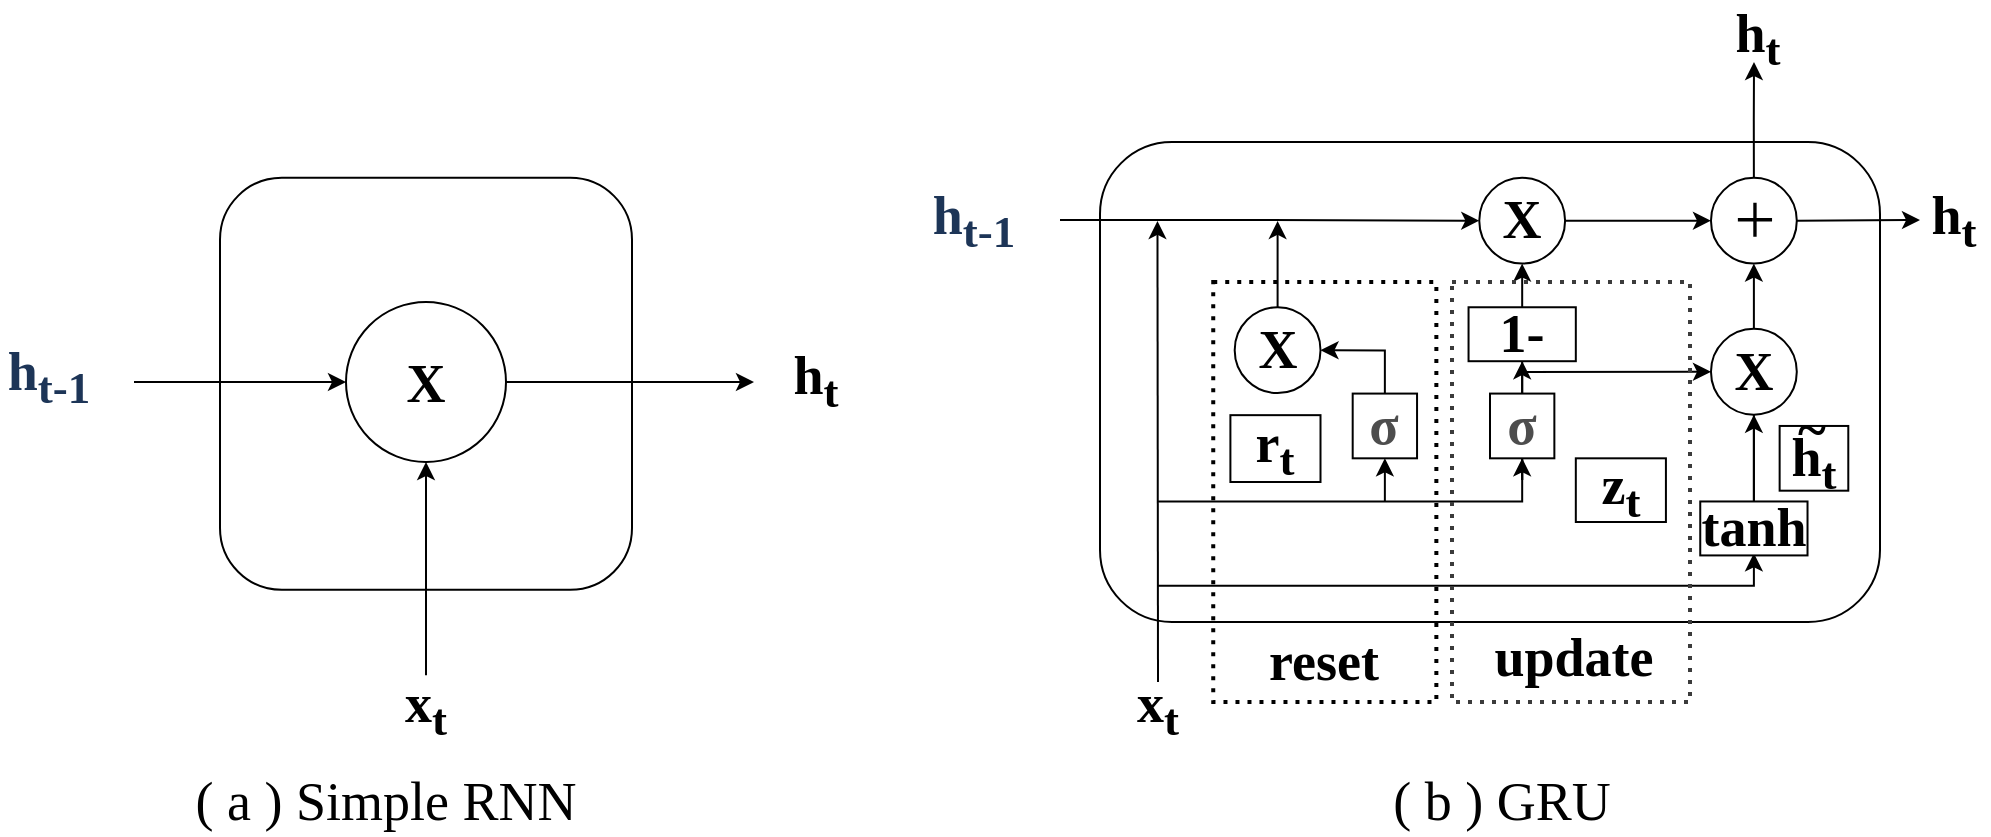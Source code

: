 <mxfile version="26.0.6">
  <diagram name="第 1 页" id="Mc3A6OIkTbM8-yTq928s">
    <mxGraphModel dx="1653" dy="460" grid="1" gridSize="10" guides="1" tooltips="1" connect="1" arrows="1" fold="1" page="1" pageScale="1" pageWidth="827" pageHeight="1169" math="0" shadow="0">
      <root>
        <mxCell id="0" />
        <mxCell id="1" parent="0" />
        <mxCell id="B1aplNyXEhyWs-i1ZzGQ-66" value="" style="rounded=1;whiteSpace=wrap;html=1;labelBackgroundColor=none;fontStyle=1;fontFamily=Times New Roman;fontSize=27;" parent="1" vertex="1">
          <mxGeometry x="230" y="240" width="390" height="240" as="geometry" />
        </mxCell>
        <mxCell id="B1aplNyXEhyWs-i1ZzGQ-30" value="" style="endArrow=classic;html=1;rounded=0;labelBackgroundColor=none;fontColor=default;fontStyle=1;fontFamily=Times New Roman;entryX=0;entryY=0.5;entryDx=0;entryDy=0;fontSize=27;" parent="1" source="B1aplNyXEhyWs-i1ZzGQ-33" target="B1aplNyXEhyWs-i1ZzGQ-84" edge="1">
          <mxGeometry width="50" height="50" relative="1" as="geometry">
            <mxPoint x="226.545" y="279.474" as="sourcePoint" />
            <mxPoint x="677.091" y="279.474" as="targetPoint" />
            <Array as="points">
              <mxPoint x="640" y="279" />
            </Array>
          </mxGeometry>
        </mxCell>
        <mxCell id="B1aplNyXEhyWs-i1ZzGQ-32" value="" style="endArrow=classic;html=1;rounded=0;labelBackgroundColor=none;fontColor=default;fontStyle=1;fontFamily=Times New Roman;fontSize=27;" parent="1" target="B1aplNyXEhyWs-i1ZzGQ-31" edge="1">
          <mxGeometry width="50" height="50" relative="1" as="geometry">
            <mxPoint x="210" y="279" as="sourcePoint" />
            <mxPoint x="655.636" y="279.474" as="targetPoint" />
            <Array as="points">
              <mxPoint x="310" y="279" />
            </Array>
          </mxGeometry>
        </mxCell>
        <mxCell id="B1aplNyXEhyWs-i1ZzGQ-31" value="" style="ellipse;whiteSpace=wrap;html=1;aspect=fixed;labelBackgroundColor=none;fontStyle=1;fontFamily=Times New Roman;fontSize=27;" parent="1" vertex="1">
          <mxGeometry x="419.636" y="257.895" width="42.909" height="42.909" as="geometry" />
        </mxCell>
        <mxCell id="B1aplNyXEhyWs-i1ZzGQ-34" value="" style="endArrow=classic;html=1;rounded=0;labelBackgroundColor=none;fontColor=default;fontStyle=1;fontFamily=Times New Roman;fontSize=27;" parent="1" source="B1aplNyXEhyWs-i1ZzGQ-31" target="B1aplNyXEhyWs-i1ZzGQ-33" edge="1">
          <mxGeometry width="50" height="50" relative="1" as="geometry">
            <mxPoint x="462.545" y="279.474" as="sourcePoint" />
            <mxPoint x="655.636" y="279.474" as="targetPoint" />
          </mxGeometry>
        </mxCell>
        <mxCell id="B1aplNyXEhyWs-i1ZzGQ-58" style="edgeStyle=orthogonalEdgeStyle;rounded=0;orthogonalLoop=1;jettySize=auto;html=1;exitX=0.5;exitY=0;exitDx=0;exitDy=0;labelBackgroundColor=none;fontColor=default;fontStyle=1;fontFamily=Times New Roman;fontSize=27;" parent="1" source="B1aplNyXEhyWs-i1ZzGQ-33" edge="1">
          <mxGeometry relative="1" as="geometry">
            <mxPoint x="557" y="200" as="targetPoint" />
          </mxGeometry>
        </mxCell>
        <mxCell id="B1aplNyXEhyWs-i1ZzGQ-33" value="" style="ellipse;whiteSpace=wrap;html=1;aspect=fixed;labelBackgroundColor=none;fontStyle=1;fontFamily=Times New Roman;fontSize=27;" parent="1" vertex="1">
          <mxGeometry x="535.491" y="257.895" width="42.909" height="42.909" as="geometry" />
        </mxCell>
        <mxCell id="B1aplNyXEhyWs-i1ZzGQ-35" value="" style="endArrow=classic;html=1;rounded=0;labelBackgroundColor=none;fontColor=default;fontStyle=1;fontFamily=Times New Roman;fontSize=27;" parent="1" edge="1">
          <mxGeometry width="50" height="50" relative="1" as="geometry">
            <mxPoint x="259" y="510" as="sourcePoint" />
            <mxPoint x="258.727" y="279.474" as="targetPoint" />
          </mxGeometry>
        </mxCell>
        <mxCell id="B1aplNyXEhyWs-i1ZzGQ-36" value="" style="endArrow=classic;html=1;rounded=0;entryX=0.5;entryY=1;entryDx=0;entryDy=0;labelBackgroundColor=none;fontColor=default;fontStyle=1;fontFamily=Times New Roman;fontSize=27;" parent="1" source="B1aplNyXEhyWs-i1ZzGQ-44" target="B1aplNyXEhyWs-i1ZzGQ-33" edge="1">
          <mxGeometry width="50" height="50" relative="1" as="geometry">
            <mxPoint x="245.855" y="441.316" as="sourcePoint" />
            <mxPoint x="567.673" y="441.316" as="targetPoint" />
            <Array as="points">
              <mxPoint x="556.945" y="441.316" />
            </Array>
          </mxGeometry>
        </mxCell>
        <mxCell id="B1aplNyXEhyWs-i1ZzGQ-37" value="" style="endArrow=classic;html=1;rounded=0;entryX=0.5;entryY=1;entryDx=0;entryDy=0;labelBackgroundColor=none;fontColor=default;fontStyle=1;fontFamily=Times New Roman;fontSize=27;" parent="1" source="B1aplNyXEhyWs-i1ZzGQ-46" target="B1aplNyXEhyWs-i1ZzGQ-31" edge="1">
          <mxGeometry width="50" height="50" relative="1" as="geometry">
            <mxPoint x="258.727" y="408.947" as="sourcePoint" />
            <mxPoint x="387.455" y="365.789" as="targetPoint" />
            <Array as="points">
              <mxPoint x="441.091" y="408.947" />
            </Array>
          </mxGeometry>
        </mxCell>
        <mxCell id="B1aplNyXEhyWs-i1ZzGQ-39" style="edgeStyle=orthogonalEdgeStyle;rounded=0;orthogonalLoop=1;jettySize=auto;html=1;exitX=0.5;exitY=0;exitDx=0;exitDy=0;labelBackgroundColor=none;fontColor=default;fontStyle=1;fontFamily=Times New Roman;fontSize=27;" parent="1" source="B1aplNyXEhyWs-i1ZzGQ-38" edge="1">
          <mxGeometry relative="1" as="geometry">
            <mxPoint x="318.8" y="279.474" as="targetPoint" />
          </mxGeometry>
        </mxCell>
        <mxCell id="B1aplNyXEhyWs-i1ZzGQ-38" value="" style="ellipse;whiteSpace=wrap;html=1;aspect=fixed;labelBackgroundColor=none;fontStyle=1;fontFamily=Times New Roman;fontSize=27;" parent="1" vertex="1">
          <mxGeometry x="297.345" y="322.632" width="42.909" height="42.909" as="geometry" />
        </mxCell>
        <mxCell id="B1aplNyXEhyWs-i1ZzGQ-40" value="" style="endArrow=classic;html=1;rounded=0;entryX=1;entryY=0.5;entryDx=0;entryDy=0;labelBackgroundColor=none;fontColor=default;fontStyle=1;fontFamily=Times New Roman;fontSize=27;" parent="1" source="B1aplNyXEhyWs-i1ZzGQ-53" target="B1aplNyXEhyWs-i1ZzGQ-38" edge="1">
          <mxGeometry width="50" height="50" relative="1" as="geometry">
            <mxPoint x="372.436" y="419.737" as="sourcePoint" />
            <mxPoint x="533.345" y="603.158" as="targetPoint" />
            <Array as="points">
              <mxPoint x="372.436" y="344.211" />
            </Array>
          </mxGeometry>
        </mxCell>
        <mxCell id="B1aplNyXEhyWs-i1ZzGQ-41" value="" style="endArrow=classic;html=1;rounded=0;entryX=0;entryY=0.5;entryDx=0;entryDy=0;labelBackgroundColor=none;fontColor=default;fontStyle=1;fontFamily=Times New Roman;fontSize=27;" parent="1" target="B1aplNyXEhyWs-i1ZzGQ-44" edge="1">
          <mxGeometry width="50" height="50" relative="1" as="geometry">
            <mxPoint x="441.091" y="355" as="sourcePoint" />
            <mxPoint x="526.909" y="355" as="targetPoint" />
          </mxGeometry>
        </mxCell>
        <mxCell id="B1aplNyXEhyWs-i1ZzGQ-45" value="" style="endArrow=classic;html=1;rounded=0;entryX=0.5;entryY=1;entryDx=0;entryDy=0;labelBackgroundColor=none;fontColor=default;fontStyle=1;fontFamily=Times New Roman;fontSize=27;" parent="1" source="B1aplNyXEhyWs-i1ZzGQ-56" target="B1aplNyXEhyWs-i1ZzGQ-44" edge="1">
          <mxGeometry width="50" height="50" relative="1" as="geometry">
            <mxPoint x="245.855" y="441.316" as="sourcePoint" />
            <mxPoint x="556.945" y="301.053" as="targetPoint" />
            <Array as="points">
              <mxPoint x="556.945" y="441.316" />
            </Array>
          </mxGeometry>
        </mxCell>
        <mxCell id="B1aplNyXEhyWs-i1ZzGQ-44" value="" style="ellipse;whiteSpace=wrap;html=1;aspect=fixed;labelBackgroundColor=none;fontStyle=1;fontFamily=Times New Roman;fontSize=27;" parent="1" vertex="1">
          <mxGeometry x="535.491" y="333.421" width="42.909" height="42.909" as="geometry" />
        </mxCell>
        <mxCell id="B1aplNyXEhyWs-i1ZzGQ-48" value="" style="endArrow=classic;html=1;rounded=0;entryX=0.5;entryY=1;entryDx=0;entryDy=0;labelBackgroundColor=none;fontColor=default;fontStyle=1;fontFamily=Times New Roman;fontSize=27;" parent="1" source="B1aplNyXEhyWs-i1ZzGQ-49" target="B1aplNyXEhyWs-i1ZzGQ-46" edge="1">
          <mxGeometry width="50" height="50" relative="1" as="geometry">
            <mxPoint x="258.727" y="408.947" as="sourcePoint" />
            <mxPoint x="441.091" y="301.053" as="targetPoint" />
            <Array as="points">
              <mxPoint x="441.091" y="408.947" />
            </Array>
          </mxGeometry>
        </mxCell>
        <mxCell id="B1aplNyXEhyWs-i1ZzGQ-46" value="&lt;font&gt;1-&lt;/font&gt;" style="rounded=0;whiteSpace=wrap;html=1;labelBackgroundColor=none;fontStyle=1;fontFamily=Times New Roman;fontSize=27;" parent="1" vertex="1">
          <mxGeometry x="414.273" y="322.632" width="53.636" height="26.974" as="geometry" />
        </mxCell>
        <mxCell id="B1aplNyXEhyWs-i1ZzGQ-50" value="" style="endArrow=classic;html=1;rounded=0;entryX=0.5;entryY=1;entryDx=0;entryDy=0;labelBackgroundColor=none;fontColor=default;fontStyle=1;fontFamily=Times New Roman;fontSize=27;" parent="1" target="B1aplNyXEhyWs-i1ZzGQ-49" edge="1">
          <mxGeometry width="50" height="50" relative="1" as="geometry">
            <mxPoint x="258.727" y="419.737" as="sourcePoint" />
            <mxPoint x="441.091" y="349.605" as="targetPoint" />
            <Array as="points">
              <mxPoint x="441.091" y="419.737" />
            </Array>
          </mxGeometry>
        </mxCell>
        <mxCell id="B1aplNyXEhyWs-i1ZzGQ-49" value="&lt;span style=&quot;color: rgb(77, 77, 77); font-variant-ligatures: no-common-ligatures; text-align: start;&quot;&gt;&lt;span&gt;&lt;font&gt;σ&lt;/font&gt;&lt;/span&gt;&lt;/span&gt;" style="rounded=0;whiteSpace=wrap;html=1;labelBackgroundColor=none;fontStyle=1;fontFamily=Times New Roman;fontSize=27;" parent="1" vertex="1">
          <mxGeometry x="425" y="365.789" width="32.182" height="32.368" as="geometry" />
        </mxCell>
        <mxCell id="B1aplNyXEhyWs-i1ZzGQ-53" value="&lt;span style=&quot;color: rgb(77, 77, 77); font-variant-ligatures: no-common-ligatures; text-align: start;&quot;&gt;&lt;font&gt;σ&lt;/font&gt;&lt;/span&gt;" style="rounded=0;whiteSpace=wrap;html=1;labelBackgroundColor=none;gradientColor=none;fillColor=none;strokeColor=default;fontStyle=1;fontFamily=Times New Roman;fontSize=27;" parent="1" vertex="1">
          <mxGeometry x="356.345" y="365.789" width="32.182" height="32.368" as="geometry" />
        </mxCell>
        <mxCell id="B1aplNyXEhyWs-i1ZzGQ-55" value="" style="endArrow=classic;html=1;rounded=0;entryX=0.5;entryY=1;entryDx=0;entryDy=0;labelBackgroundColor=none;fontColor=default;fontStyle=1;fontFamily=Times New Roman;fontSize=27;" parent="1" target="B1aplNyXEhyWs-i1ZzGQ-53" edge="1">
          <mxGeometry width="50" height="50" relative="1" as="geometry">
            <mxPoint x="372.436" y="419.737" as="sourcePoint" />
            <mxPoint x="361.709" y="484.474" as="targetPoint" />
          </mxGeometry>
        </mxCell>
        <mxCell id="B1aplNyXEhyWs-i1ZzGQ-57" value="" style="endArrow=classic;html=1;rounded=0;entryX=0.5;entryY=1;entryDx=0;entryDy=0;labelBackgroundColor=none;fontColor=default;fontStyle=1;fontFamily=Times New Roman;fontSize=27;" parent="1" edge="1">
          <mxGeometry width="50" height="50" relative="1" as="geometry">
            <mxPoint x="258.727" y="461.816" as="sourcePoint" />
            <mxPoint x="556.945" y="445.632" as="targetPoint" />
            <Array as="points">
              <mxPoint x="556.945" y="461.816" />
            </Array>
          </mxGeometry>
        </mxCell>
        <mxCell id="B1aplNyXEhyWs-i1ZzGQ-56" value="&lt;font&gt;&lt;span&gt;tanh&lt;/span&gt;&lt;/font&gt;" style="rounded=0;whiteSpace=wrap;html=1;labelBackgroundColor=none;fontStyle=1;fontFamily=Times New Roman;fontSize=27;" parent="1" vertex="1">
          <mxGeometry x="530.127" y="419.737" width="53.636" height="26.974" as="geometry" />
        </mxCell>
        <mxCell id="B1aplNyXEhyWs-i1ZzGQ-59" value="&lt;font&gt;&lt;span&gt;X&lt;/span&gt;&lt;/font&gt;" style="text;html=1;align=center;verticalAlign=middle;whiteSpace=wrap;rounded=0;labelBackgroundColor=none;fontStyle=1;fontFamily=Times New Roman;fontSize=27;" parent="1" vertex="1">
          <mxGeometry x="286.618" y="328.026" width="64.364" height="32.368" as="geometry" />
        </mxCell>
        <mxCell id="B1aplNyXEhyWs-i1ZzGQ-60" value="&lt;font&gt;&lt;span&gt;X&lt;/span&gt;&lt;/font&gt;" style="text;html=1;align=center;verticalAlign=middle;whiteSpace=wrap;rounded=0;labelBackgroundColor=none;fontStyle=1;fontFamily=Times New Roman;fontSize=27;" parent="1" vertex="1">
          <mxGeometry x="408.909" y="263.289" width="64.364" height="32.368" as="geometry" />
        </mxCell>
        <mxCell id="B1aplNyXEhyWs-i1ZzGQ-62" value="&lt;font&gt;&lt;span&gt;X&lt;/span&gt;&lt;/font&gt;" style="text;html=1;align=center;verticalAlign=middle;whiteSpace=wrap;rounded=0;labelBackgroundColor=none;fontStyle=1;fontFamily=Times New Roman;fontSize=27;" parent="1" vertex="1">
          <mxGeometry x="524.764" y="338.816" width="64.364" height="32.368" as="geometry" />
        </mxCell>
        <mxCell id="B1aplNyXEhyWs-i1ZzGQ-67" value="" style="rounded=0;whiteSpace=wrap;html=1;labelBackgroundColor=none;fontStyle=1;fontFamily=Times New Roman;fontSize=27;" parent="1" vertex="1">
          <mxGeometry x="569.818" y="381.974" width="34.327" height="32.368" as="geometry" />
        </mxCell>
        <mxCell id="B1aplNyXEhyWs-i1ZzGQ-70" value="" style="group;labelBackgroundColor=none;fontStyle=1;fontFamily=Times New Roman;fontSize=27;" parent="1" vertex="1" connectable="0">
          <mxGeometry x="554.264" y="372.342" width="65.436" height="46.395" as="geometry" />
        </mxCell>
        <mxCell id="B1aplNyXEhyWs-i1ZzGQ-68" value="&lt;span&gt;h&lt;sub&gt;t&lt;/sub&gt;&lt;/span&gt;" style="text;html=1;align=center;verticalAlign=middle;whiteSpace=wrap;rounded=0;labelBackgroundColor=none;fontStyle=1;fontFamily=Times New Roman;fontSize=27;" parent="B1aplNyXEhyWs-i1ZzGQ-70" vertex="1">
          <mxGeometry x="1.073" y="11.026" width="64.364" height="32.368" as="geometry" />
        </mxCell>
        <mxCell id="B1aplNyXEhyWs-i1ZzGQ-69" value="&lt;font&gt;&lt;span&gt;~&lt;/span&gt;&lt;/font&gt;" style="text;html=1;align=center;verticalAlign=middle;whiteSpace=wrap;rounded=0;labelBackgroundColor=none;fontStyle=1;fontFamily=Times New Roman;fontSize=27;" parent="B1aplNyXEhyWs-i1ZzGQ-70" vertex="1">
          <mxGeometry y="-5" width="64.364" height="32.368" as="geometry" />
        </mxCell>
        <mxCell id="B1aplNyXEhyWs-i1ZzGQ-72" value="&lt;font&gt;z&lt;sub&gt;t&lt;/sub&gt;&lt;/font&gt;" style="rounded=0;whiteSpace=wrap;html=1;fontStyle=1;labelBackgroundColor=none;fontFamily=Times New Roman;fontSize=27;" parent="1" vertex="1">
          <mxGeometry x="467.91" y="398.16" width="45.05" height="31.84" as="geometry" />
        </mxCell>
        <mxCell id="B1aplNyXEhyWs-i1ZzGQ-73" value="&lt;font&gt;r&lt;sub&gt;t&lt;/sub&gt;&lt;/font&gt;" style="rounded=0;whiteSpace=wrap;html=1;fontStyle=1;labelBackgroundColor=none;fontFamily=Times New Roman;fontSize=27;" parent="1" vertex="1">
          <mxGeometry x="295.2" y="376.58" width="45.05" height="33.42" as="geometry" />
        </mxCell>
        <mxCell id="B1aplNyXEhyWs-i1ZzGQ-82" value="&lt;font&gt;h&lt;sub&gt;t-1&lt;/sub&gt;&lt;/font&gt;" style="text;html=1;align=center;verticalAlign=middle;whiteSpace=wrap;rounded=0;fontColor=#1D3557;fontStyle=1;fontFamily=Times New Roman;fontSize=27;" parent="1" vertex="1">
          <mxGeometry x="140" y="263.29" width="54.36" height="32.37" as="geometry" />
        </mxCell>
        <mxCell id="B1aplNyXEhyWs-i1ZzGQ-83" value="&lt;font&gt;h&lt;sub&gt;t&lt;/sub&gt;&lt;/font&gt;" style="text;html=1;align=center;verticalAlign=middle;whiteSpace=wrap;rounded=0;fontStyle=1;fontFamily=Times New Roman;fontSize=27;" parent="1" vertex="1">
          <mxGeometry x="526.909" y="172" width="64.364" height="32.368" as="geometry" />
        </mxCell>
        <mxCell id="B1aplNyXEhyWs-i1ZzGQ-84" value="&lt;font&gt;h&lt;sub&gt;t&lt;/sub&gt;&lt;/font&gt;" style="text;html=1;align=center;verticalAlign=middle;whiteSpace=wrap;rounded=0;fontStyle=1;fontFamily=Times New Roman;fontSize=27;" parent="1" vertex="1">
          <mxGeometry x="640" y="262.7" width="34.36" height="32.37" as="geometry" />
        </mxCell>
        <mxCell id="B1aplNyXEhyWs-i1ZzGQ-85" value="&lt;span&gt;x&lt;sub&gt;t&lt;/sub&gt;&lt;/span&gt;" style="text;html=1;align=center;verticalAlign=middle;whiteSpace=wrap;rounded=0;fontStyle=1;fontFamily=Times New Roman;fontSize=27;" parent="1" vertex="1">
          <mxGeometry x="226.836" y="506.632" width="64.364" height="32.368" as="geometry" />
        </mxCell>
        <mxCell id="UZRqjjKQNUd-aUl11U8v-1" value="" style="shape=cross;whiteSpace=wrap;html=1;fillColor=#000000;aspect=fixed;fontStyle=1;fontFamily=Times New Roman;size=0.042;fontSize=27;" parent="1" vertex="1">
          <mxGeometry x="549.436" y="270.842" width="16.091" height="16.091" as="geometry" />
        </mxCell>
        <mxCell id="UZRqjjKQNUd-aUl11U8v-5" value="&lt;font&gt;reset&lt;/font&gt;" style="text;html=1;align=center;verticalAlign=middle;whiteSpace=wrap;rounded=0;fontStyle=1;fontFamily=Times New Roman;fontSize=27;" parent="1" vertex="1">
          <mxGeometry x="312.4" y="485" width="60" height="30" as="geometry" />
        </mxCell>
        <mxCell id="Zmp6J0huGbQ5cpTo7VC9-1" value="" style="rounded=1;whiteSpace=wrap;html=1;aspect=fixed;fontSize=27;fontFamily=Times New Roman;" parent="1" vertex="1">
          <mxGeometry x="-210" y="257.89" width="206" height="206" as="geometry" />
        </mxCell>
        <mxCell id="Zmp6J0huGbQ5cpTo7VC9-2" value="" style="ellipse;whiteSpace=wrap;html=1;aspect=fixed;fontSize=27;fontFamily=Times New Roman;" parent="1" vertex="1">
          <mxGeometry x="-147" y="320" width="80" height="80" as="geometry" />
        </mxCell>
        <mxCell id="Zmp6J0huGbQ5cpTo7VC9-5" value="" style="endArrow=classic;html=1;rounded=0;entryX=0;entryY=0.5;entryDx=0;entryDy=0;fontSize=27;fontFamily=Times New Roman;" parent="1" target="Zmp6J0huGbQ5cpTo7VC9-2" edge="1">
          <mxGeometry width="50" height="50" relative="1" as="geometry">
            <mxPoint x="-253" y="360" as="sourcePoint" />
            <mxPoint x="-297" y="350" as="targetPoint" />
          </mxGeometry>
        </mxCell>
        <mxCell id="Zmp6J0huGbQ5cpTo7VC9-6" value="" style="endArrow=classic;html=1;rounded=0;entryX=0.5;entryY=1;entryDx=0;entryDy=0;exitX=0.5;exitY=0;exitDx=0;exitDy=0;fontSize=27;fontFamily=Times New Roman;" parent="1" source="Zmp6J0huGbQ5cpTo7VC9-9" target="Zmp6J0huGbQ5cpTo7VC9-2" edge="1">
          <mxGeometry width="50" height="50" relative="1" as="geometry">
            <mxPoint x="-107" y="490" as="sourcePoint" />
            <mxPoint x="-87" y="540" as="targetPoint" />
            <Array as="points" />
          </mxGeometry>
        </mxCell>
        <mxCell id="Zmp6J0huGbQ5cpTo7VC9-7" value="" style="endArrow=classic;html=1;rounded=0;exitX=1;exitY=0.5;exitDx=0;exitDy=0;fontSize=27;fontFamily=Times New Roman;" parent="1" source="Zmp6J0huGbQ5cpTo7VC9-2" edge="1">
          <mxGeometry width="50" height="50" relative="1" as="geometry">
            <mxPoint x="127" y="560" as="sourcePoint" />
            <mxPoint x="57" y="360" as="targetPoint" />
            <Array as="points">
              <mxPoint x="-13" y="360" />
            </Array>
          </mxGeometry>
        </mxCell>
        <mxCell id="Zmp6J0huGbQ5cpTo7VC9-8" value="&lt;font&gt;h&lt;sub&gt;t-1&lt;/sub&gt;&lt;/font&gt;" style="text;html=1;align=center;verticalAlign=middle;whiteSpace=wrap;rounded=0;fontColor=#1D3557;fontStyle=1;fontFamily=Times New Roman;fontSize=27;" parent="1" vertex="1">
          <mxGeometry x="-320" y="340" width="49.36" height="33.34" as="geometry" />
        </mxCell>
        <mxCell id="Zmp6J0huGbQ5cpTo7VC9-9" value="&lt;span&gt;x&lt;sub&gt;t&lt;/sub&gt;&lt;/span&gt;" style="text;html=1;align=center;verticalAlign=middle;whiteSpace=wrap;rounded=0;fontStyle=1;fontFamily=Times New Roman;fontSize=27;" parent="1" vertex="1">
          <mxGeometry x="-139.184" y="506.632" width="64.364" height="32.368" as="geometry" />
        </mxCell>
        <mxCell id="Zmp6J0huGbQ5cpTo7VC9-10" value="&lt;font&gt;h&lt;sub&gt;t&lt;/sub&gt;&lt;/font&gt;" style="text;html=1;align=center;verticalAlign=middle;whiteSpace=wrap;rounded=0;fontStyle=1;fontFamily=Times New Roman;fontSize=27;" parent="1" vertex="1">
          <mxGeometry x="71" y="342.82" width="34.36" height="32.37" as="geometry" />
        </mxCell>
        <mxCell id="Zmp6J0huGbQ5cpTo7VC9-11" value="&lt;font&gt;( a ) Simple RNN&lt;/font&gt;" style="text;html=1;align=center;verticalAlign=middle;whiteSpace=wrap;rounded=0;fontSize=27;fontFamily=Times New Roman;" parent="1" vertex="1">
          <mxGeometry x="-230" y="555" width="205.59" height="30" as="geometry" />
        </mxCell>
        <mxCell id="Zmp6J0huGbQ5cpTo7VC9-12" value="&lt;font&gt;( b ) GRU&lt;/font&gt;" style="text;html=1;align=center;verticalAlign=middle;whiteSpace=wrap;rounded=0;fontSize=27;fontFamily=Times New Roman;" parent="1" vertex="1">
          <mxGeometry x="336.85" y="555" width="187.91" height="30" as="geometry" />
        </mxCell>
        <mxCell id="1rVRj-KR14xswQiNPvy1-1" value="&lt;font&gt;&lt;span&gt;X&lt;/span&gt;&lt;/font&gt;" style="text;html=1;align=center;verticalAlign=middle;whiteSpace=wrap;rounded=0;labelBackgroundColor=none;fontStyle=1;fontFamily=Times New Roman;fontSize=27;" vertex="1" parent="1">
          <mxGeometry x="-139.186" y="344.706" width="64.364" height="32.368" as="geometry" />
        </mxCell>
        <mxCell id="UZRqjjKQNUd-aUl11U8v-3" value="" style="rounded=0;whiteSpace=wrap;html=1;fillColor=none;dashed=1;strokeWidth=2;strokeColor=default;fontStyle=1;fontFamily=Times New Roman;labelBorderColor=none;dashPattern=1 2;fontSize=27;" parent="1" vertex="1">
          <mxGeometry x="286.62" y="310" width="111.56" height="210" as="geometry" />
        </mxCell>
        <mxCell id="UZRqjjKQNUd-aUl11U8v-4" value="" style="rounded=0;whiteSpace=wrap;html=1;fillColor=none;dashed=1;strokeWidth=2;strokeColor=#3B3B3B;fontStyle=1;fontFamily=Times New Roman;dashPattern=1 2;fontSize=27;" parent="1" vertex="1">
          <mxGeometry x="406" y="310" width="119" height="210" as="geometry" />
        </mxCell>
        <mxCell id="UZRqjjKQNUd-aUl11U8v-6" value="&lt;font&gt;update&lt;/font&gt;" style="text;html=1;align=center;verticalAlign=middle;whiteSpace=wrap;rounded=0;fontStyle=1;fontFamily=Times New Roman;fontSize=27;" parent="1" vertex="1">
          <mxGeometry x="437.38" y="483" width="60" height="30" as="geometry" />
        </mxCell>
      </root>
    </mxGraphModel>
  </diagram>
</mxfile>
